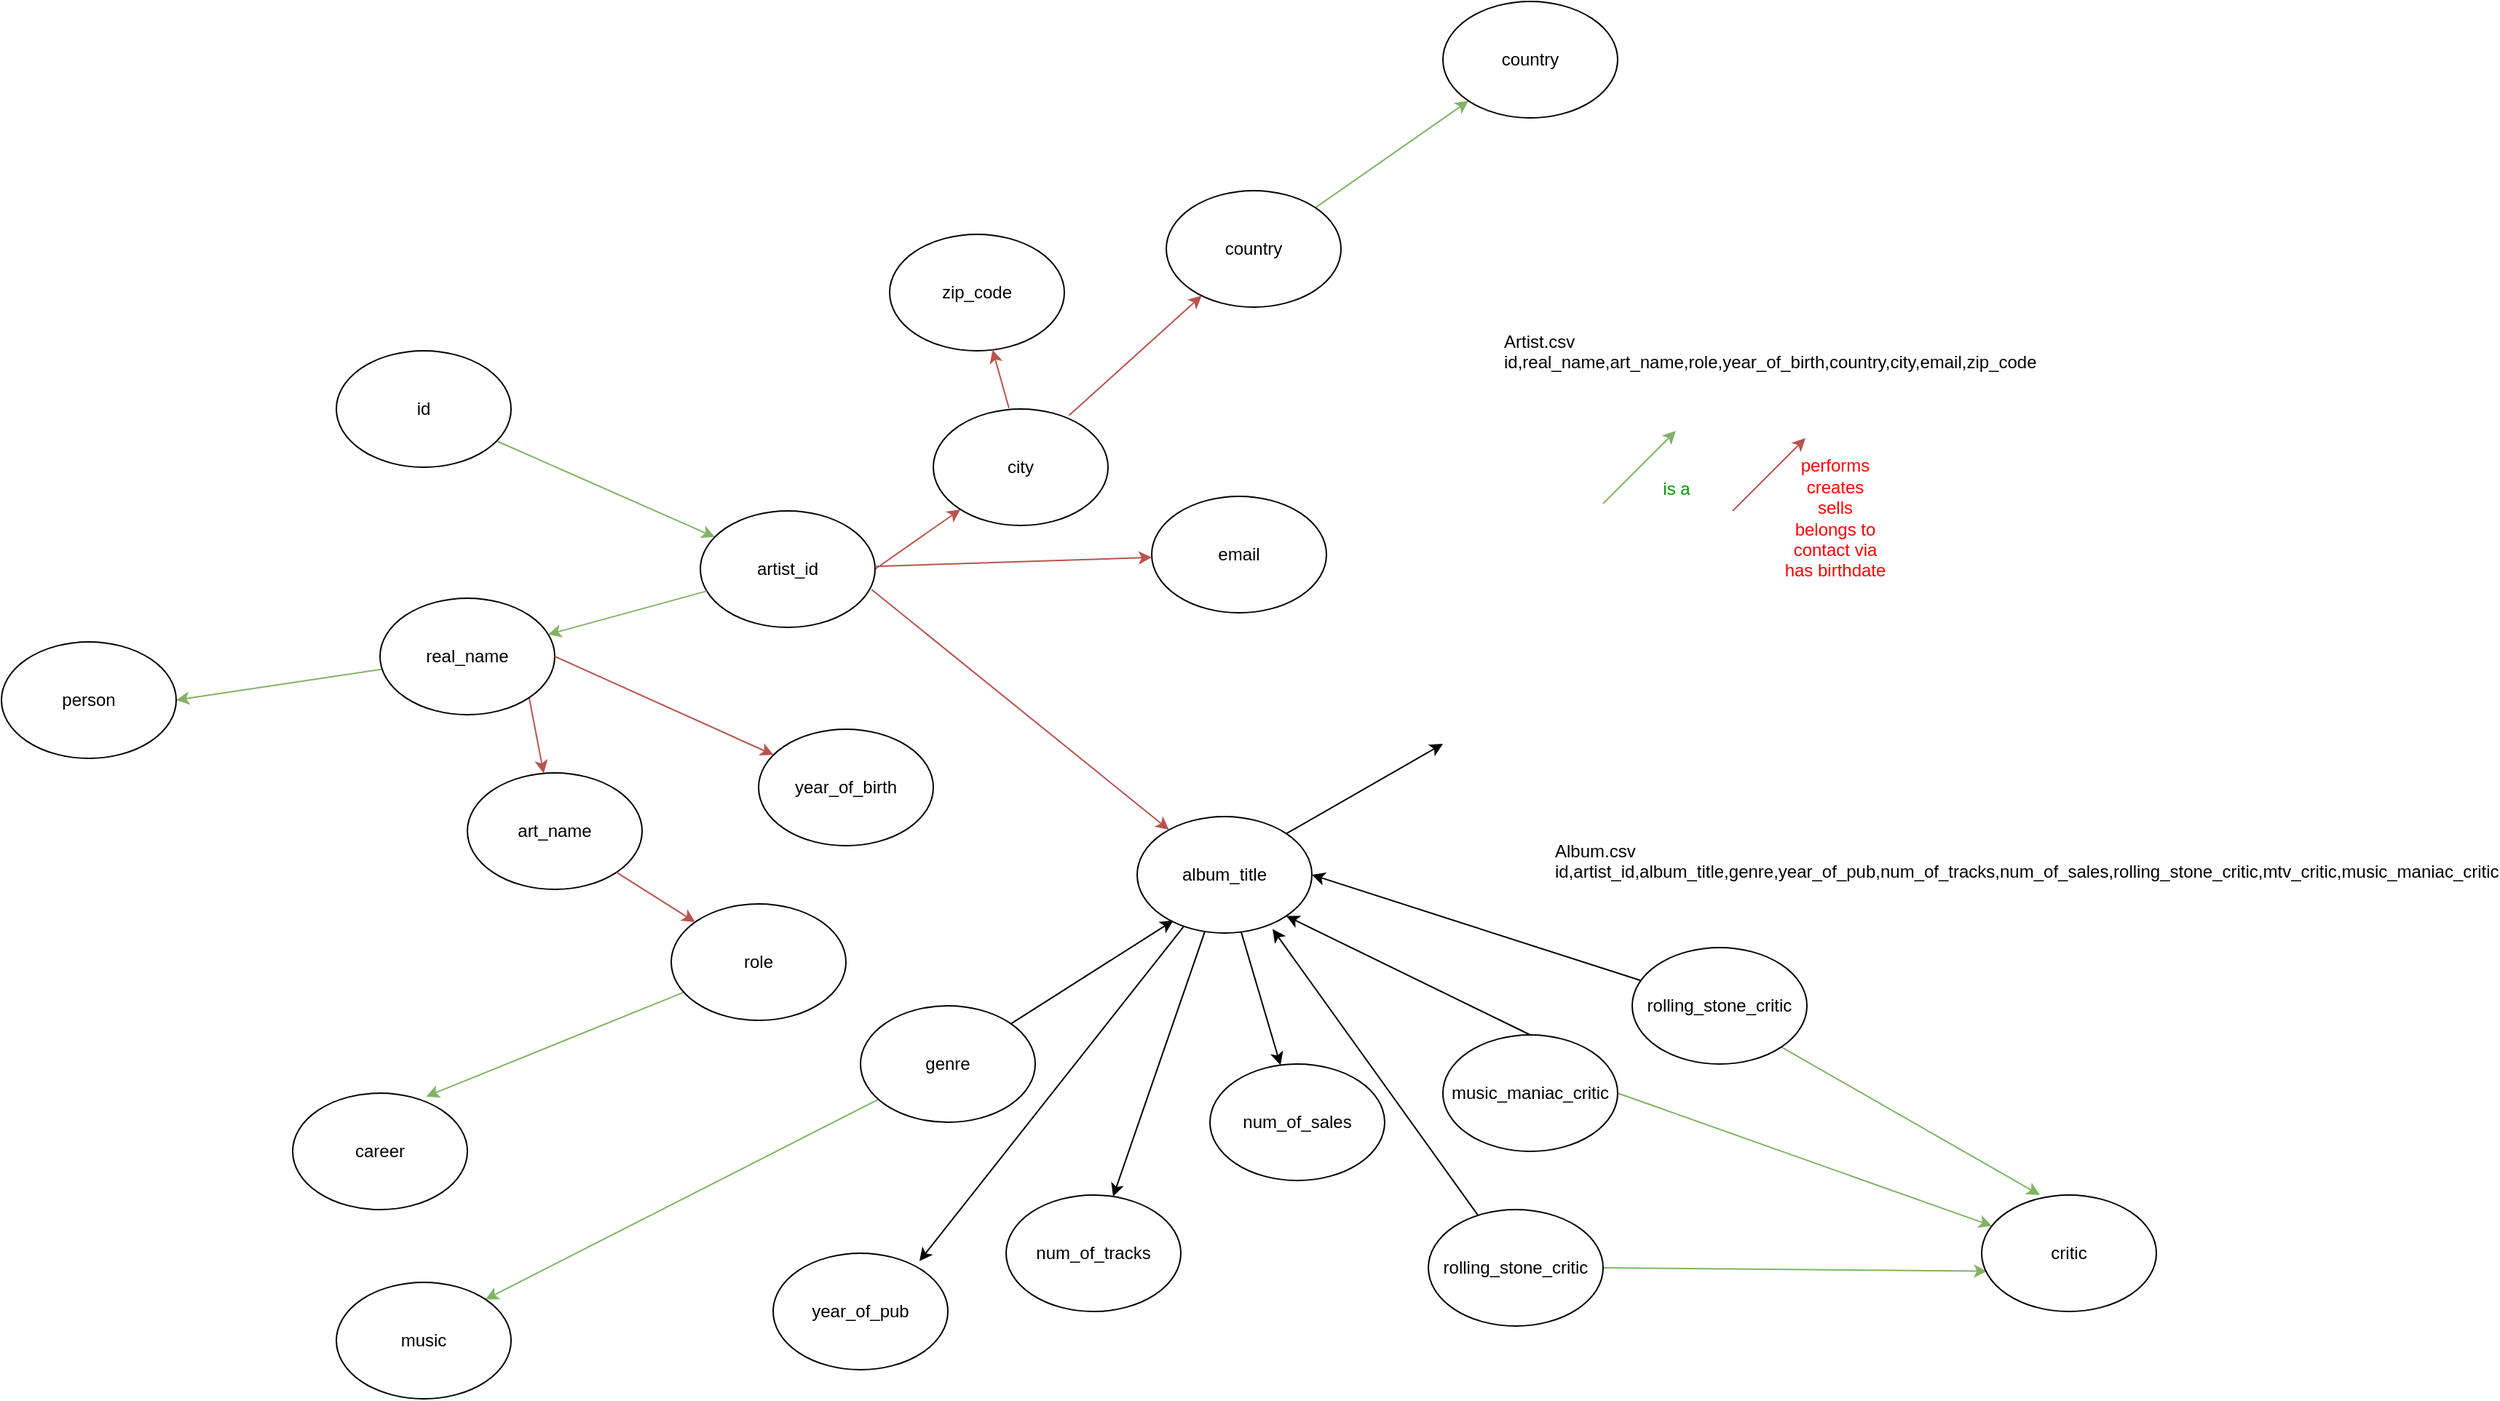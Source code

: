<mxfile version="20.8.16" type="device"><diagram name="Page-1" id="pEriq4HFUK6wve9tuCu-"><mxGraphModel dx="2577" dy="2110" grid="1" gridSize="10" guides="1" tooltips="1" connect="1" arrows="1" fold="1" page="1" pageScale="1" pageWidth="850" pageHeight="1100" math="0" shadow="0"><root><mxCell id="0"/><mxCell id="1" parent="0"/><mxCell id="HJjmbmrCrL8AvgJD2tZA-1" value="Album.csv&lt;br&gt;id,artist_id,album_title,genre,year_of_pub,num_of_tracks,num_of_sales,rolling_stone_critic,mtv_critic,music_maniac_critic" style="text;whiteSpace=wrap;html=1;" vertex="1" parent="1"><mxGeometry x="715" y="40" width="560" height="40" as="geometry"/></mxCell><mxCell id="HJjmbmrCrL8AvgJD2tZA-3" style="edgeStyle=none;rounded=0;orthogonalLoop=1;jettySize=auto;html=1;fillColor=#d5e8d4;strokeColor=#82b366;" edge="1" parent="1" source="HJjmbmrCrL8AvgJD2tZA-2" target="HJjmbmrCrL8AvgJD2tZA-4"><mxGeometry relative="1" as="geometry"><mxPoint x="220" y="210" as="targetPoint"/></mxGeometry></mxCell><mxCell id="HJjmbmrCrL8AvgJD2tZA-2" value="id" style="ellipse;whiteSpace=wrap;html=1;" vertex="1" parent="1"><mxGeometry x="-120" y="-290" width="120" height="80" as="geometry"/></mxCell><mxCell id="HJjmbmrCrL8AvgJD2tZA-38" style="edgeStyle=none;rounded=0;orthogonalLoop=1;jettySize=auto;html=1;exitX=1;exitY=0.5;exitDx=0;exitDy=0;fontColor=#bf6460;fillColor=#f8cecc;strokeColor=#b85450;" edge="1" parent="1" source="HJjmbmrCrL8AvgJD2tZA-4" target="HJjmbmrCrL8AvgJD2tZA-24"><mxGeometry relative="1" as="geometry"/></mxCell><mxCell id="HJjmbmrCrL8AvgJD2tZA-4" value="artist_id" style="ellipse;whiteSpace=wrap;html=1;" vertex="1" parent="1"><mxGeometry x="130" y="-180" width="120" height="80" as="geometry"/></mxCell><mxCell id="HJjmbmrCrL8AvgJD2tZA-64" style="edgeStyle=none;rounded=0;orthogonalLoop=1;jettySize=auto;html=1;entryX=1;entryY=0;entryDx=0;entryDy=0;fontColor=#000000;fillColor=#d5e8d4;strokeColor=#82b366;" edge="1" parent="1" source="HJjmbmrCrL8AvgJD2tZA-6" target="HJjmbmrCrL8AvgJD2tZA-63"><mxGeometry relative="1" as="geometry"/></mxCell><mxCell id="HJjmbmrCrL8AvgJD2tZA-6" value="genre" style="ellipse;whiteSpace=wrap;html=1;" vertex="1" parent="1"><mxGeometry x="240" y="160" width="120" height="80" as="geometry"/></mxCell><mxCell id="HJjmbmrCrL8AvgJD2tZA-55" style="edgeStyle=none;rounded=0;orthogonalLoop=1;jettySize=auto;html=1;exitX=1;exitY=0;exitDx=0;exitDy=0;fontColor=#bf6460;" edge="1" parent="1" source="HJjmbmrCrL8AvgJD2tZA-7"><mxGeometry relative="1" as="geometry"><mxPoint x="640" y="-20" as="targetPoint"/></mxGeometry></mxCell><mxCell id="HJjmbmrCrL8AvgJD2tZA-7" value="album_title" style="ellipse;whiteSpace=wrap;html=1;" vertex="1" parent="1"><mxGeometry x="430" y="30" width="120" height="80" as="geometry"/></mxCell><mxCell id="HJjmbmrCrL8AvgJD2tZA-10" value="year_of_pub" style="ellipse;whiteSpace=wrap;html=1;" vertex="1" parent="1"><mxGeometry x="180" y="330" width="120" height="80" as="geometry"/></mxCell><mxCell id="HJjmbmrCrL8AvgJD2tZA-11" value="num_of_tracks" style="ellipse;whiteSpace=wrap;html=1;" vertex="1" parent="1"><mxGeometry x="340" y="290" width="120" height="80" as="geometry"/></mxCell><mxCell id="HJjmbmrCrL8AvgJD2tZA-12" value="num_of_sales" style="ellipse;whiteSpace=wrap;html=1;" vertex="1" parent="1"><mxGeometry x="480" y="200" width="120" height="80" as="geometry"/></mxCell><mxCell id="HJjmbmrCrL8AvgJD2tZA-59" style="edgeStyle=none;rounded=0;orthogonalLoop=1;jettySize=auto;html=1;exitX=1;exitY=0.5;exitDx=0;exitDy=0;fontColor=#bf6460;fillColor=#d5e8d4;strokeColor=#82b366;" edge="1" parent="1" source="HJjmbmrCrL8AvgJD2tZA-13" target="HJjmbmrCrL8AvgJD2tZA-57"><mxGeometry relative="1" as="geometry"/></mxCell><mxCell id="HJjmbmrCrL8AvgJD2tZA-13" value="music_maniac_critic" style="ellipse;whiteSpace=wrap;html=1;" vertex="1" parent="1"><mxGeometry x="640" y="180" width="120" height="80" as="geometry"/></mxCell><mxCell id="HJjmbmrCrL8AvgJD2tZA-58" style="edgeStyle=none;rounded=0;orthogonalLoop=1;jettySize=auto;html=1;exitX=1;exitY=0.5;exitDx=0;exitDy=0;entryX=0.031;entryY=0.654;entryDx=0;entryDy=0;entryPerimeter=0;fontColor=#bf6460;fillColor=#d5e8d4;strokeColor=#82b366;" edge="1" parent="1" source="HJjmbmrCrL8AvgJD2tZA-14" target="HJjmbmrCrL8AvgJD2tZA-57"><mxGeometry relative="1" as="geometry"/></mxCell><mxCell id="HJjmbmrCrL8AvgJD2tZA-14" value="rolling_stone_critic" style="ellipse;whiteSpace=wrap;html=1;" vertex="1" parent="1"><mxGeometry x="630" y="300" width="120" height="80" as="geometry"/></mxCell><mxCell id="HJjmbmrCrL8AvgJD2tZA-56" style="edgeStyle=none;rounded=0;orthogonalLoop=1;jettySize=auto;html=1;exitX=1;exitY=1;exitDx=0;exitDy=0;fontColor=#bf6460;fillColor=#d5e8d4;strokeColor=#82b366;" edge="1" parent="1" source="HJjmbmrCrL8AvgJD2tZA-15"><mxGeometry relative="1" as="geometry"><mxPoint x="1050" y="290" as="targetPoint"/></mxGeometry></mxCell><mxCell id="HJjmbmrCrL8AvgJD2tZA-15" value="rolling_stone_critic" style="ellipse;whiteSpace=wrap;html=1;" vertex="1" parent="1"><mxGeometry x="770" y="120" width="120" height="80" as="geometry"/></mxCell><mxCell id="HJjmbmrCrL8AvgJD2tZA-17" value="Artist.csv id,real_name,art_name,role,year_of_birth,country,city,email,zip_code" style="text;whiteSpace=wrap;html=1;" vertex="1" parent="1"><mxGeometry x="680" y="-310" width="400" height="40" as="geometry"/></mxCell><mxCell id="HJjmbmrCrL8AvgJD2tZA-36" style="edgeStyle=none;rounded=0;orthogonalLoop=1;jettySize=auto;html=1;exitX=1;exitY=1;exitDx=0;exitDy=0;fontColor=#bf6460;fillColor=#f8cecc;strokeColor=#b85450;" edge="1" parent="1" source="HJjmbmrCrL8AvgJD2tZA-19" target="HJjmbmrCrL8AvgJD2tZA-20"><mxGeometry relative="1" as="geometry"/></mxCell><mxCell id="HJjmbmrCrL8AvgJD2tZA-53" style="edgeStyle=none;rounded=0;orthogonalLoop=1;jettySize=auto;html=1;fontColor=#bf6460;fillColor=#d5e8d4;strokeColor=#82b366;entryX=1;entryY=0.5;entryDx=0;entryDy=0;" edge="1" parent="1" source="HJjmbmrCrL8AvgJD2tZA-19" target="HJjmbmrCrL8AvgJD2tZA-61"><mxGeometry relative="1" as="geometry"><mxPoint x="-210" y="-60" as="targetPoint"/></mxGeometry></mxCell><mxCell id="HJjmbmrCrL8AvgJD2tZA-19" value="real_name" style="ellipse;whiteSpace=wrap;html=1;" vertex="1" parent="1"><mxGeometry x="-90" y="-120" width="120" height="80" as="geometry"/></mxCell><mxCell id="HJjmbmrCrL8AvgJD2tZA-20" value="art_name" style="ellipse;whiteSpace=wrap;html=1;" vertex="1" parent="1"><mxGeometry x="-30" width="120" height="80" as="geometry"/></mxCell><mxCell id="HJjmbmrCrL8AvgJD2tZA-54" style="edgeStyle=none;rounded=0;orthogonalLoop=1;jettySize=auto;html=1;fontColor=#bf6460;fillColor=#d5e8d4;strokeColor=#82b366;entryX=0.764;entryY=0.029;entryDx=0;entryDy=0;entryPerimeter=0;" edge="1" parent="1" source="HJjmbmrCrL8AvgJD2tZA-21" target="HJjmbmrCrL8AvgJD2tZA-62"><mxGeometry relative="1" as="geometry"><mxPoint x="80" y="250" as="targetPoint"/></mxGeometry></mxCell><mxCell id="HJjmbmrCrL8AvgJD2tZA-21" value="role" style="ellipse;whiteSpace=wrap;html=1;" vertex="1" parent="1"><mxGeometry x="110" y="90" width="120" height="80" as="geometry"/></mxCell><mxCell id="HJjmbmrCrL8AvgJD2tZA-22" value="year_of_birth" style="ellipse;whiteSpace=wrap;html=1;" vertex="1" parent="1"><mxGeometry x="170" y="-30" width="120" height="80" as="geometry"/></mxCell><mxCell id="HJjmbmrCrL8AvgJD2tZA-51" style="edgeStyle=none;rounded=0;orthogonalLoop=1;jettySize=auto;html=1;exitX=1;exitY=0;exitDx=0;exitDy=0;fontColor=#bf6460;fillColor=#d5e8d4;strokeColor=#82b366;entryX=0;entryY=1;entryDx=0;entryDy=0;" edge="1" parent="1" source="HJjmbmrCrL8AvgJD2tZA-23" target="HJjmbmrCrL8AvgJD2tZA-60"><mxGeometry relative="1" as="geometry"><mxPoint x="620" y="-450" as="targetPoint"/></mxGeometry></mxCell><mxCell id="HJjmbmrCrL8AvgJD2tZA-23" value="country" style="ellipse;whiteSpace=wrap;html=1;" vertex="1" parent="1"><mxGeometry x="450" y="-400" width="120" height="80" as="geometry"/></mxCell><mxCell id="HJjmbmrCrL8AvgJD2tZA-24" value="city" style="ellipse;whiteSpace=wrap;html=1;" vertex="1" parent="1"><mxGeometry x="290" y="-250" width="120" height="80" as="geometry"/></mxCell><mxCell id="HJjmbmrCrL8AvgJD2tZA-25" value="email" style="ellipse;whiteSpace=wrap;html=1;" vertex="1" parent="1"><mxGeometry x="440" y="-190" width="120" height="80" as="geometry"/></mxCell><mxCell id="HJjmbmrCrL8AvgJD2tZA-26" value="zip_code" style="ellipse;whiteSpace=wrap;html=1;" vertex="1" parent="1"><mxGeometry x="260" y="-370" width="120" height="80" as="geometry"/></mxCell><mxCell id="HJjmbmrCrL8AvgJD2tZA-27" value="" style="endArrow=classic;html=1;rounded=0;fillColor=#d5e8d4;strokeColor=#82b366;" edge="1" parent="1"><mxGeometry width="50" height="50" relative="1" as="geometry"><mxPoint x="750" y="-185" as="sourcePoint"/><mxPoint x="800" y="-235" as="targetPoint"/></mxGeometry></mxCell><mxCell id="HJjmbmrCrL8AvgJD2tZA-28" value="&lt;font color=&quot;#009900&quot;&gt;is a&lt;/font&gt;" style="text;html=1;align=center;verticalAlign=middle;resizable=0;points=[];autosize=1;strokeColor=none;fillColor=none;" vertex="1" parent="1"><mxGeometry x="780" y="-210" width="40" height="30" as="geometry"/></mxCell><mxCell id="HJjmbmrCrL8AvgJD2tZA-30" value="" style="endArrow=classic;html=1;rounded=0;fillColor=#f8cecc;strokeColor=#b85450;" edge="1" parent="1"><mxGeometry width="50" height="50" relative="1" as="geometry"><mxPoint x="839" y="-180" as="sourcePoint"/><mxPoint x="889" y="-230" as="targetPoint"/></mxGeometry></mxCell><mxCell id="HJjmbmrCrL8AvgJD2tZA-31" value="&lt;font color=&quot;#ff0000&quot;&gt;performs&lt;br&gt;creates&lt;br&gt;sells&lt;br&gt;belongs to&lt;br&gt;contact via&lt;br&gt;has birthdate&lt;br&gt;&lt;/font&gt;" style="text;html=1;align=center;verticalAlign=middle;resizable=0;points=[];autosize=1;strokeColor=none;fillColor=none;" vertex="1" parent="1"><mxGeometry x="864" y="-225" width="90" height="100" as="geometry"/></mxCell><mxCell id="HJjmbmrCrL8AvgJD2tZA-33" value="" style="endArrow=classic;html=1;rounded=0;fillColor=#f8cecc;strokeColor=#b85450;exitX=1;exitY=1;exitDx=0;exitDy=0;" edge="1" parent="1" source="HJjmbmrCrL8AvgJD2tZA-20" target="HJjmbmrCrL8AvgJD2tZA-21"><mxGeometry width="50" height="50" relative="1" as="geometry"><mxPoint x="250" y="-80" as="sourcePoint"/><mxPoint x="300" y="-130" as="targetPoint"/></mxGeometry></mxCell><mxCell id="HJjmbmrCrL8AvgJD2tZA-34" style="edgeStyle=none;rounded=0;orthogonalLoop=1;jettySize=auto;html=1;fillColor=#d5e8d4;strokeColor=#82b366;" edge="1" parent="1" source="HJjmbmrCrL8AvgJD2tZA-4" target="HJjmbmrCrL8AvgJD2tZA-19"><mxGeometry relative="1" as="geometry"><mxPoint x="149.883" y="-151.992" as="targetPoint"/><mxPoint x="0.106" y="-217.996" as="sourcePoint"/></mxGeometry></mxCell><mxCell id="HJjmbmrCrL8AvgJD2tZA-35" value="" style="endArrow=classic;html=1;rounded=0;fontColor=#bf6460;exitX=1;exitY=0.5;exitDx=0;exitDy=0;fillColor=#f8cecc;strokeColor=#b85450;" edge="1" parent="1" source="HJjmbmrCrL8AvgJD2tZA-19" target="HJjmbmrCrL8AvgJD2tZA-22"><mxGeometry width="50" height="50" relative="1" as="geometry"><mxPoint x="390" y="70" as="sourcePoint"/><mxPoint x="440" y="20" as="targetPoint"/></mxGeometry></mxCell><mxCell id="HJjmbmrCrL8AvgJD2tZA-37" value="" style="endArrow=classic;html=1;rounded=0;fontColor=#bf6460;exitX=0.98;exitY=0.675;exitDx=0;exitDy=0;exitPerimeter=0;fillColor=#f8cecc;strokeColor=#b85450;" edge="1" parent="1" source="HJjmbmrCrL8AvgJD2tZA-4" target="HJjmbmrCrL8AvgJD2tZA-7"><mxGeometry width="50" height="50" relative="1" as="geometry"><mxPoint x="390" y="70" as="sourcePoint"/><mxPoint x="440" y="20" as="targetPoint"/></mxGeometry></mxCell><mxCell id="HJjmbmrCrL8AvgJD2tZA-39" style="edgeStyle=none;rounded=0;orthogonalLoop=1;jettySize=auto;html=1;fontColor=#bf6460;fillColor=#f8cecc;strokeColor=#b85450;" edge="1" parent="1" source="HJjmbmrCrL8AvgJD2tZA-4" target="HJjmbmrCrL8AvgJD2tZA-25"><mxGeometry relative="1" as="geometry"><mxPoint x="260.0" y="-130" as="sourcePoint"/><mxPoint x="318.457" y="-171.139" as="targetPoint"/></mxGeometry></mxCell><mxCell id="HJjmbmrCrL8AvgJD2tZA-40" style="edgeStyle=none;rounded=0;orthogonalLoop=1;jettySize=auto;html=1;exitX=0.433;exitY=-0.008;exitDx=0;exitDy=0;fontColor=#bf6460;exitPerimeter=0;fillColor=#f8cecc;strokeColor=#b85450;" edge="1" parent="1" source="HJjmbmrCrL8AvgJD2tZA-24" target="HJjmbmrCrL8AvgJD2tZA-26"><mxGeometry relative="1" as="geometry"><mxPoint x="270.0" y="-120" as="sourcePoint"/><mxPoint x="420" y="-90" as="targetPoint"/></mxGeometry></mxCell><mxCell id="HJjmbmrCrL8AvgJD2tZA-41" style="edgeStyle=none;rounded=0;orthogonalLoop=1;jettySize=auto;html=1;exitX=0.777;exitY=0.055;exitDx=0;exitDy=0;fontColor=#bf6460;exitPerimeter=0;fillColor=#f8cecc;strokeColor=#b85450;" edge="1" parent="1" source="HJjmbmrCrL8AvgJD2tZA-24" target="HJjmbmrCrL8AvgJD2tZA-23"><mxGeometry relative="1" as="geometry"><mxPoint x="351.96" y="-240.64" as="sourcePoint"/><mxPoint x="340.502" y="-280.617" as="targetPoint"/></mxGeometry></mxCell><mxCell id="HJjmbmrCrL8AvgJD2tZA-42" value="" style="endArrow=classic;html=1;rounded=0;fontColor=#bf6460;entryX=0.207;entryY=0.892;entryDx=0;entryDy=0;entryPerimeter=0;" edge="1" parent="1" source="HJjmbmrCrL8AvgJD2tZA-6" target="HJjmbmrCrL8AvgJD2tZA-7"><mxGeometry width="50" height="50" relative="1" as="geometry"><mxPoint x="420" y="180" as="sourcePoint"/><mxPoint x="470" y="130" as="targetPoint"/></mxGeometry></mxCell><mxCell id="HJjmbmrCrL8AvgJD2tZA-44" value="" style="endArrow=classic;html=1;rounded=0;fontColor=#bf6460;" edge="1" parent="1" source="HJjmbmrCrL8AvgJD2tZA-7" target="HJjmbmrCrL8AvgJD2tZA-11"><mxGeometry width="50" height="50" relative="1" as="geometry"><mxPoint x="410" y="230" as="sourcePoint"/><mxPoint x="470" y="130" as="targetPoint"/></mxGeometry></mxCell><mxCell id="HJjmbmrCrL8AvgJD2tZA-45" value="" style="endArrow=classic;html=1;rounded=0;fontColor=#bf6460;" edge="1" parent="1" source="HJjmbmrCrL8AvgJD2tZA-7" target="HJjmbmrCrL8AvgJD2tZA-12"><mxGeometry width="50" height="50" relative="1" as="geometry"><mxPoint x="510" y="200" as="sourcePoint"/><mxPoint x="560" y="150" as="targetPoint"/></mxGeometry></mxCell><mxCell id="HJjmbmrCrL8AvgJD2tZA-46" value="" style="endArrow=classic;html=1;rounded=0;fontColor=#bf6460;exitX=0.5;exitY=0;exitDx=0;exitDy=0;entryX=1;entryY=1;entryDx=0;entryDy=0;" edge="1" parent="1" source="HJjmbmrCrL8AvgJD2tZA-13" target="HJjmbmrCrL8AvgJD2tZA-7"><mxGeometry width="50" height="50" relative="1" as="geometry"><mxPoint x="660" y="180" as="sourcePoint"/><mxPoint x="710" y="130" as="targetPoint"/></mxGeometry></mxCell><mxCell id="HJjmbmrCrL8AvgJD2tZA-47" value="" style="endArrow=classic;html=1;rounded=0;fontColor=#bf6460;entryX=1;entryY=0.5;entryDx=0;entryDy=0;" edge="1" parent="1" source="HJjmbmrCrL8AvgJD2tZA-15" target="HJjmbmrCrL8AvgJD2tZA-7"><mxGeometry width="50" height="50" relative="1" as="geometry"><mxPoint x="620" y="110" as="sourcePoint"/><mxPoint x="560" y="80" as="targetPoint"/></mxGeometry></mxCell><mxCell id="HJjmbmrCrL8AvgJD2tZA-49" value="" style="endArrow=classic;html=1;rounded=0;fontColor=#bf6460;entryX=0.837;entryY=0.068;entryDx=0;entryDy=0;entryPerimeter=0;" edge="1" parent="1" source="HJjmbmrCrL8AvgJD2tZA-7" target="HJjmbmrCrL8AvgJD2tZA-10"><mxGeometry width="50" height="50" relative="1" as="geometry"><mxPoint x="250" y="390" as="sourcePoint"/><mxPoint x="300" y="340" as="targetPoint"/></mxGeometry></mxCell><mxCell id="HJjmbmrCrL8AvgJD2tZA-50" value="" style="endArrow=classic;html=1;rounded=0;fontColor=#bf6460;entryX=0.775;entryY=0.966;entryDx=0;entryDy=0;entryPerimeter=0;" edge="1" parent="1" source="HJjmbmrCrL8AvgJD2tZA-14" target="HJjmbmrCrL8AvgJD2tZA-7"><mxGeometry width="50" height="50" relative="1" as="geometry"><mxPoint x="650" y="370" as="sourcePoint"/><mxPoint x="700" y="320" as="targetPoint"/></mxGeometry></mxCell><mxCell id="HJjmbmrCrL8AvgJD2tZA-57" value="&lt;font color=&quot;#000000&quot;&gt;critic&lt;/font&gt;" style="ellipse;whiteSpace=wrap;html=1;fontColor=#bf6460;" vertex="1" parent="1"><mxGeometry x="1010" y="290" width="120" height="80" as="geometry"/></mxCell><mxCell id="HJjmbmrCrL8AvgJD2tZA-60" value="country" style="ellipse;whiteSpace=wrap;html=1;" vertex="1" parent="1"><mxGeometry x="640" y="-530" width="120" height="80" as="geometry"/></mxCell><mxCell id="HJjmbmrCrL8AvgJD2tZA-61" value="person" style="ellipse;whiteSpace=wrap;html=1;fontColor=#000000;" vertex="1" parent="1"><mxGeometry x="-350" y="-90" width="120" height="80" as="geometry"/></mxCell><mxCell id="HJjmbmrCrL8AvgJD2tZA-62" value="career" style="ellipse;whiteSpace=wrap;html=1;fontColor=#000000;" vertex="1" parent="1"><mxGeometry x="-150" y="220" width="120" height="80" as="geometry"/></mxCell><mxCell id="HJjmbmrCrL8AvgJD2tZA-63" value="music" style="ellipse;whiteSpace=wrap;html=1;fontColor=#000000;" vertex="1" parent="1"><mxGeometry x="-120" y="350" width="120" height="80" as="geometry"/></mxCell></root></mxGraphModel></diagram></mxfile>